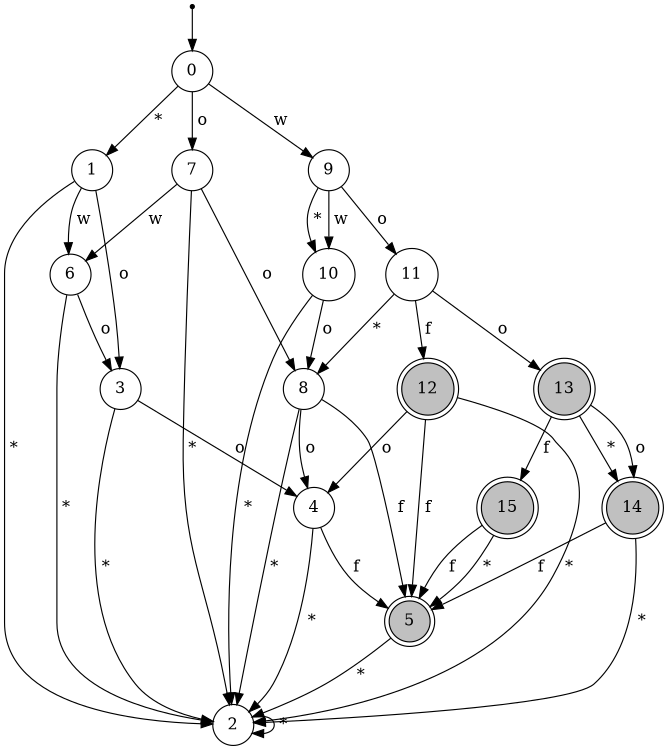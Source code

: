 digraph G {
	rankdir=TB;
	size="8,5"
	node [shape = doublecircle];
	5 [style=filled fillcolor=gray];
	12 [style=filled fillcolor=gray];
	13 [style=filled fillcolor=gray];
	14 [style=filled fillcolor=gray];
	15 [style=filled fillcolor=gray];
	node [shape = circle];
ini [shape=point];
ini -> 0;
	2 -> 2 [label=" * "];
	1 -> 2 [label=" * "];
	3 -> 2 [label=" * "];
	4 -> 2 [label=" * "];
	5 -> 2 [label=" * "];
	4 -> 5 [label=" f "];
	3 -> 4 [label=" o "];
	1 -> 3 [label=" o "];
	6 -> 2 [label=" * "];
	6 -> 3 [label=" o "];
	1 -> 6 [label=" w "];
	0 -> 1 [label=" * "];
	7 -> 2 [label=" * "];
	8 -> 2 [label=" * "];
	8 -> 5 [label=" f "];
	8 -> 4 [label=" o "];
	7 -> 8 [label=" o "];
	7 -> 6 [label=" w "];
	0 -> 7 [label=" o "];
	10 -> 2 [label=" * "];
	10 -> 8 [label=" o "];
	9 -> 10 [label=" * "];
	11 -> 8 [label=" * "];
	12 -> 2 [label=" * "];
	12 -> 5 [label=" f "];
	12 -> 4 [label=" o "];
	11 -> 12 [label=" f "];
	14 -> 2 [label=" * "];
	14 -> 5 [label=" f "];
	13 -> 14 [label=" * "];
	15 -> 5 [label=" * "];
	15 -> 5 [label=" f "];
	13 -> 15 [label=" f "];
	13 -> 14 [label=" o "];
	11 -> 13 [label=" o "];
	9 -> 11 [label=" o "];
	9 -> 10 [label=" w "];
	0 -> 9 [label=" w "];
}
